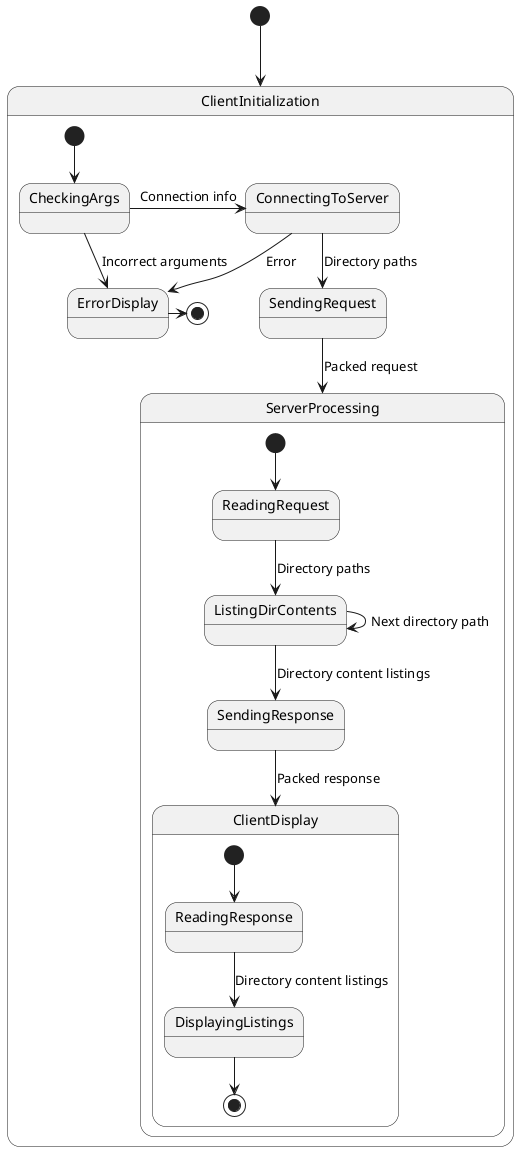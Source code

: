 @startuml

[*] --> ClientInitialization

state ClientInitialization {
  [*] --> CheckingArgs
  CheckingArgs --> ErrorDisplay : Incorrect arguments
  ErrorDisplay -> [*]
  CheckingArgs -> ConnectingToServer : Connection info
  ConnectingToServer --> ErrorDisplay : Error
  ConnectingToServer --> SendingRequest : Directory paths
  SendingRequest --> ServerProcessing : Packed request
}

state ServerProcessing {
  [*] --> ReadingRequest
  ReadingRequest --> ListingDirContents : Directory paths
  ListingDirContents --> ListingDirContents : Next directory path
  ListingDirContents --> SendingResponse : Directory content listings
  SendingResponse --> ClientDisplay : Packed response
}

state ClientDisplay {
  [*] --> ReadingResponse
  ReadingResponse --> DisplayingListings : Directory content listings
  DisplayingListings --> [*]
}

@enduml
